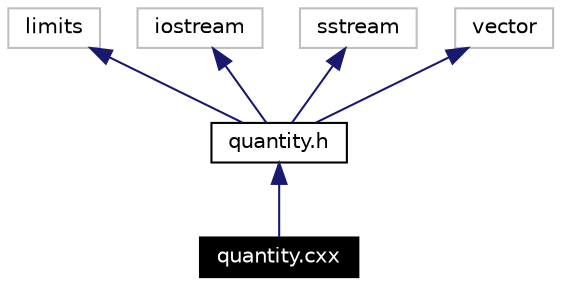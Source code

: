 digraph inheritance
{
  Node91 [shape="box",label="quantity.cxx",fontsize=10,height=0.2,width=0.4,fontname="Helvetica",color="black",style="filled" fontcolor="white"];
  Node92 -> Node91 [dir=back,color="midnightblue",fontsize=10,style="solid",fontname="Helvetica"];
  Node92 [shape="box",label="quantity.h",fontsize=10,height=0.2,width=0.4,fontname="Helvetica",color="black",URL="$quantity_8h.html"];
  Node93 -> Node92 [dir=back,color="midnightblue",fontsize=10,style="solid",fontname="Helvetica"];
  Node93 [shape="box",label="limits",fontsize=10,height=0.2,width=0.4,fontname="Helvetica",color="grey75"];
  Node94 -> Node92 [dir=back,color="midnightblue",fontsize=10,style="solid",fontname="Helvetica"];
  Node94 [shape="box",label="iostream",fontsize=10,height=0.2,width=0.4,fontname="Helvetica",color="grey75"];
  Node95 -> Node92 [dir=back,color="midnightblue",fontsize=10,style="solid",fontname="Helvetica"];
  Node95 [shape="box",label="sstream",fontsize=10,height=0.2,width=0.4,fontname="Helvetica",color="grey75"];
  Node96 -> Node92 [dir=back,color="midnightblue",fontsize=10,style="solid",fontname="Helvetica"];
  Node96 [shape="box",label="vector",fontsize=10,height=0.2,width=0.4,fontname="Helvetica",color="grey75"];
}
